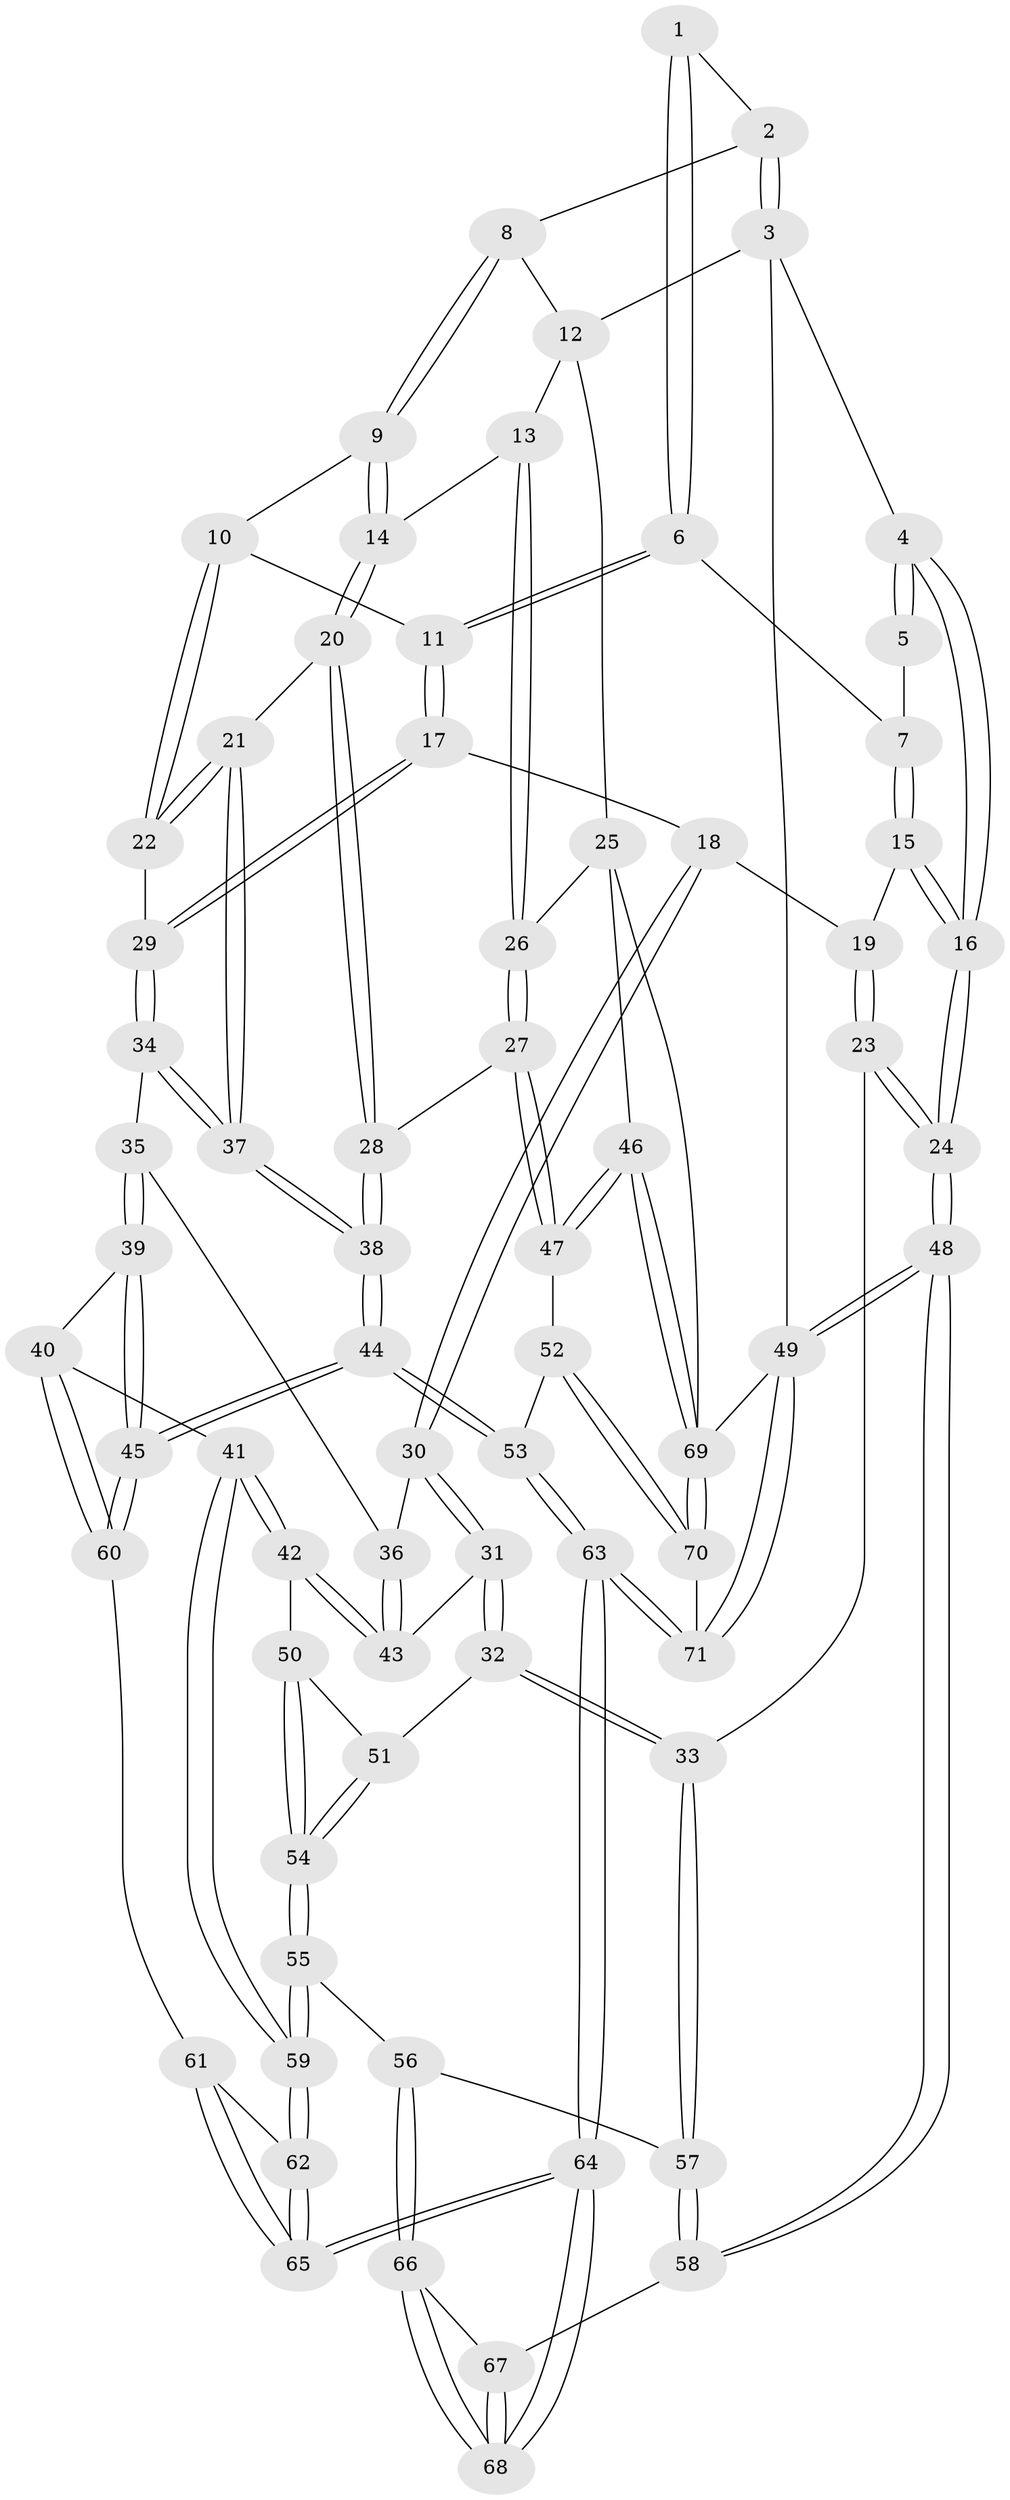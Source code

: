// coarse degree distribution, {5: 0.32653061224489793, 7: 0.04081632653061224, 4: 0.3673469387755102, 3: 0.04081632653061224, 6: 0.22448979591836735}
// Generated by graph-tools (version 1.1) at 2025/21/03/04/25 18:21:32]
// undirected, 71 vertices, 174 edges
graph export_dot {
graph [start="1"]
  node [color=gray90,style=filled];
  1 [pos="+0.24591133681310098+0.05268018153993011"];
  2 [pos="+0.37397990075362375+0"];
  3 [pos="+0+0"];
  4 [pos="+0+0"];
  5 [pos="+0.11304272904230316+0.0653102561385926"];
  6 [pos="+0.24228833136285277+0.06646201802059677"];
  7 [pos="+0.18001843185442523+0.18451343116270616"];
  8 [pos="+0.5163627571632747+0"];
  9 [pos="+0.5430856068471894+0.02076680973552372"];
  10 [pos="+0.4524987199330807+0.2008158078863999"];
  11 [pos="+0.3834214975169338+0.28501740861572167"];
  12 [pos="+0.9633599854966273+0"];
  13 [pos="+0.8773396377088428+0.2329730702108992"];
  14 [pos="+0.8060127369943946+0.24050896858343757"];
  15 [pos="+0.16385593495606451+0.2711843372986093"];
  16 [pos="+0+0.25546291546647326"];
  17 [pos="+0.37983272809421614+0.2905223030582011"];
  18 [pos="+0.3155899353669842+0.30514005761622226"];
  19 [pos="+0.17983979935677458+0.2813861900726167"];
  20 [pos="+0.7619594250012046+0.3049464026822434"];
  21 [pos="+0.6931062242680758+0.3817113254980386"];
  22 [pos="+0.6655488611462604+0.37564219431818635"];
  23 [pos="+0.14321763430137455+0.5347489661388128"];
  24 [pos="+0+0.42379167018156416"];
  25 [pos="+1+0.2773139400705428"];
  26 [pos="+0.9763821888553175+0.2710088166805755"];
  27 [pos="+0.8948164117501216+0.5338860032747074"];
  28 [pos="+0.8662516337208768+0.5382441857989513"];
  29 [pos="+0.4474938942434228+0.39634131924584726"];
  30 [pos="+0.27053572909155016+0.5039134291654004"];
  31 [pos="+0.2674746437680109+0.5080411779285884"];
  32 [pos="+0.2153587391254148+0.5411023672283236"];
  33 [pos="+0.1478799364201597+0.5398646116613681"];
  34 [pos="+0.45439057262077764+0.4518752089522445"];
  35 [pos="+0.4435948946753431+0.46917625470880386"];
  36 [pos="+0.37682055413699855+0.49832929489726047"];
  37 [pos="+0.6738260802697256+0.5921330768947273"];
  38 [pos="+0.6798033412488208+0.6120150049285987"];
  39 [pos="+0.43692017302645647+0.5234471536121348"];
  40 [pos="+0.40697013054760767+0.6177188900630469"];
  41 [pos="+0.38922901042803926+0.6184726672347295"];
  42 [pos="+0.3720925470218531+0.6144153544644788"];
  43 [pos="+0.3500889339030347+0.5736399085260616"];
  44 [pos="+0.6599173008597392+0.7132904641392458"];
  45 [pos="+0.6279348437914481+0.7053751742126364"];
  46 [pos="+1+0.6960847435042296"];
  47 [pos="+1+0.6862059784802061"];
  48 [pos="+0+0.8750991149485892"];
  49 [pos="+0+1"];
  50 [pos="+0.36651058398239705+0.6163950800806006"];
  51 [pos="+0.23166182521312467+0.5652105913177201"];
  52 [pos="+0.7565390285314296+0.7846972672897402"];
  53 [pos="+0.6724642272263088+0.7533087611120542"];
  54 [pos="+0.27865663297124915+0.6698669417934836"];
  55 [pos="+0.2669425790431711+0.7113158337469913"];
  56 [pos="+0.2518881285119451+0.7196957787578263"];
  57 [pos="+0.12375787767260157+0.6433660690920818"];
  58 [pos="+0+0.8186403793314522"];
  59 [pos="+0.34404005084166583+0.7446153166858873"];
  60 [pos="+0.4892171846070007+0.6793330741335659"];
  61 [pos="+0.44774030032564605+0.7073687912325203"];
  62 [pos="+0.3493378045185515+0.7493627604209411"];
  63 [pos="+0.4365680365828278+1"];
  64 [pos="+0.40444379165993705+1"];
  65 [pos="+0.3808038497548944+0.8831588815347499"];
  66 [pos="+0.23388774462539358+0.755602816921587"];
  67 [pos="+0.0056005726899330185+0.8271400423499148"];
  68 [pos="+0.2911495804799537+0.9572240796164415"];
  69 [pos="+1+1"];
  70 [pos="+1+1"];
  71 [pos="+0.4365681752495054+1"];
  1 -- 2;
  1 -- 6;
  1 -- 6;
  2 -- 3;
  2 -- 3;
  2 -- 8;
  3 -- 4;
  3 -- 12;
  3 -- 49;
  4 -- 5;
  4 -- 5;
  4 -- 16;
  4 -- 16;
  5 -- 7;
  6 -- 7;
  6 -- 11;
  6 -- 11;
  7 -- 15;
  7 -- 15;
  8 -- 9;
  8 -- 9;
  8 -- 12;
  9 -- 10;
  9 -- 14;
  9 -- 14;
  10 -- 11;
  10 -- 22;
  10 -- 22;
  11 -- 17;
  11 -- 17;
  12 -- 13;
  12 -- 25;
  13 -- 14;
  13 -- 26;
  13 -- 26;
  14 -- 20;
  14 -- 20;
  15 -- 16;
  15 -- 16;
  15 -- 19;
  16 -- 24;
  16 -- 24;
  17 -- 18;
  17 -- 29;
  17 -- 29;
  18 -- 19;
  18 -- 30;
  18 -- 30;
  19 -- 23;
  19 -- 23;
  20 -- 21;
  20 -- 28;
  20 -- 28;
  21 -- 22;
  21 -- 22;
  21 -- 37;
  21 -- 37;
  22 -- 29;
  23 -- 24;
  23 -- 24;
  23 -- 33;
  24 -- 48;
  24 -- 48;
  25 -- 26;
  25 -- 46;
  25 -- 69;
  26 -- 27;
  26 -- 27;
  27 -- 28;
  27 -- 47;
  27 -- 47;
  28 -- 38;
  28 -- 38;
  29 -- 34;
  29 -- 34;
  30 -- 31;
  30 -- 31;
  30 -- 36;
  31 -- 32;
  31 -- 32;
  31 -- 43;
  32 -- 33;
  32 -- 33;
  32 -- 51;
  33 -- 57;
  33 -- 57;
  34 -- 35;
  34 -- 37;
  34 -- 37;
  35 -- 36;
  35 -- 39;
  35 -- 39;
  36 -- 43;
  36 -- 43;
  37 -- 38;
  37 -- 38;
  38 -- 44;
  38 -- 44;
  39 -- 40;
  39 -- 45;
  39 -- 45;
  40 -- 41;
  40 -- 60;
  40 -- 60;
  41 -- 42;
  41 -- 42;
  41 -- 59;
  41 -- 59;
  42 -- 43;
  42 -- 43;
  42 -- 50;
  44 -- 45;
  44 -- 45;
  44 -- 53;
  44 -- 53;
  45 -- 60;
  45 -- 60;
  46 -- 47;
  46 -- 47;
  46 -- 69;
  46 -- 69;
  47 -- 52;
  48 -- 49;
  48 -- 49;
  48 -- 58;
  48 -- 58;
  49 -- 71;
  49 -- 71;
  49 -- 69;
  50 -- 51;
  50 -- 54;
  50 -- 54;
  51 -- 54;
  51 -- 54;
  52 -- 53;
  52 -- 70;
  52 -- 70;
  53 -- 63;
  53 -- 63;
  54 -- 55;
  54 -- 55;
  55 -- 56;
  55 -- 59;
  55 -- 59;
  56 -- 57;
  56 -- 66;
  56 -- 66;
  57 -- 58;
  57 -- 58;
  58 -- 67;
  59 -- 62;
  59 -- 62;
  60 -- 61;
  61 -- 62;
  61 -- 65;
  61 -- 65;
  62 -- 65;
  62 -- 65;
  63 -- 64;
  63 -- 64;
  63 -- 71;
  63 -- 71;
  64 -- 65;
  64 -- 65;
  64 -- 68;
  64 -- 68;
  66 -- 67;
  66 -- 68;
  66 -- 68;
  67 -- 68;
  67 -- 68;
  69 -- 70;
  69 -- 70;
  70 -- 71;
}
